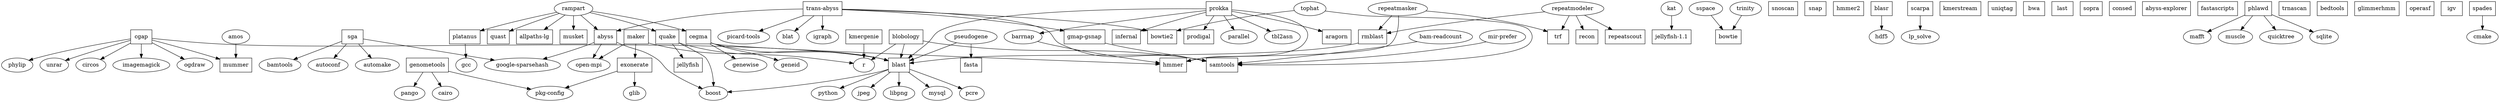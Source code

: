 digraph bioinformatics {
  "mummer"                [shape="box",label="mummer"]
  "samtools"              [shape="box",label="samtools"]
  "hmmer"                 [shape="box",label="hmmer"]
  "blast"                 [shape="box",label="blast"]
  "jellyfish-1.1"         [shape="box",label="jellyfish-1.1"]
  "exonerate"             [shape="box",label="exonerate"]
  "aragorn"               [shape="box",label="aragorn"]
  "infernal"              [shape="box",label="infernal"]
  "prodigal"              [shape="box",label="prodigal"]
  "fasta"                 [shape="box",label="fasta"]
  "jellyfish"             [shape="box",label="jellyfish"]
  "abyss"                 [shape="box",label="abyss"]
  "allpaths-lg"           [shape="box",label="allpaths-lg"]
  "cegma"                 [shape="box",label="cegma"]
  "musket"                [shape="box",label="musket"]
  "platanus"              [shape="box",label="platanus"]
  "quake"                 [shape="box",label="quake"]
  "quast"                 [shape="box",label="quast"]
  "rmblast"               [shape="box",label="rmblast"]
  "trf"                   [shape="box",label="trf"]
  "recon"                 [shape="box",label="recon"]
  "repeatscout"           [shape="box",label="repeatscout"]
  "bowtie"                [shape="box",label="bowtie"]
  "bowtie2"               [shape="box",label="bowtie2"]
  "gmap-gsnap"            [shape="box",label="gmap-gsnap"]
    "snoscan"                 [shape="box",label="snoscan"]
    "snap"                    [shape="box",label="snap"]
    "blobology"               [shape="box",label="blobology"]
    "hmmer2"                  [shape="box",label="hmmer2"]
    "prokka"                  [shape="box",label="prokka"]
    "blasr"                   [shape="box",label="blasr"]
    "scarpa"                  [shape="box",label="scarpa"]
    "kmerstream"              [shape="box",label="kmerstream"]
    "sga"                     [shape="box",label="sga"]
    "uniqtag"                 [shape="box",label="uniqtag"]
    "bwa"                     [shape="box",label="bwa"]
    "last"                    [shape="box",label="last"]
    "sopra"                   [shape="box",label="sopra"]
    "consed"                  [shape="box",label="consed"]
    "maker"                   [shape="box",label="maker"]
    "genometools"             [shape="box",label="genometools"]
    "abyss-explorer"          [shape="box",label="abyss-explorer"]
    "trans-abyss"             [shape="box",label="trans-abyss"]
    "cgap"                    [shape="box",label="cgap"]
    "fastascripts"            [shape="box",label="fastascripts"]
    "phlawd"                  [shape="box",label="phlawd"]
    "trnascan"                [shape="box",label="trnascan"]
    "bedtools"                [shape="box",label="bedtools"]
    "glimmerhmm"              [shape="box",label="glimmerhmm"]
    "operasf"                 [shape="box",label="operasf"]
    "igv"                     [shape="box",label="igv"]
    "spades"                  [shape="box",label="spades"]
    "kmergenie"               [shape="box",label="kmergenie"]
  "abyss" -> "boost" 
  "abyss" -> "google-sparsehash" 
  "abyss" -> "open-mpi" 
  "amos" -> "mummer" 
  "bam-readcount" -> "samtools" 
  "barrnap" -> "hmmer" 
  "blasr" -> "hdf5" 
  "blast" -> "boost" 
  "blast" -> "jpeg" 
  "blast" -> "libpng" 
  "blast" -> "mysql" 
  "blast" -> "pcre" 
  "blast" -> "python" 
  "blobology" -> "blast" 
  "blobology" -> "r" 
  "blobology" -> "samtools" 
  "cegma" -> "blast" 
  "cegma" -> "geneid" 
  "cegma" -> "genewise" 
  "cegma" -> "hmmer" 
  "cgap" -> "blast" 
  "cgap" -> "circos" 
  "cgap" -> "imagemagick" 
  "cgap" -> "mummer" 
  "cgap" -> "ogdraw" 
  "cgap" -> "phylip" 
  "cgap" -> "unrar" 
  "exonerate" -> "glib" 
  "exonerate" -> "pkg-config" 
  "genometools" -> "cairo" 
  "genometools" -> "pango" 
  "genometools" -> "pkg-config" 
  "gmap-gsnap" -> "samtools" 
  "kat" -> "jellyfish-1.1" 
  "kmergenie" -> "r" 
  "maker" -> "blast" 
  "maker" -> "exonerate" 
  "maker" -> "open-mpi" 
  "mir-prefer" -> "samtools" 
  "phlawd" -> "mafft" 
  "phlawd" -> "muscle" 
  "phlawd" -> "quicktree" 
  "phlawd" -> "sqlite" 
  "platanus" -> "gcc" 
  "prokka" -> "aragorn" 
  "prokka" -> "barrnap" 
  "prokka" -> "blast" 
  "prokka" -> "hmmer" 
  "prokka" -> "infernal" 
  "prokka" -> "parallel" 
  "prokka" -> "prodigal" 
  "prokka" -> "tbl2asn" 
  "pseudogene" -> "blast" 
  "pseudogene" -> "fasta" 
  "quake" -> "boost" 
  "quake" -> "jellyfish" 
  "quake" -> "r" 
  "rampart" -> "abyss" 
  "rampart" -> "allpaths-lg" 
  "rampart" -> "cegma" 
  "rampart" -> "musket" 
  "rampart" -> "platanus" 
  "rampart" -> "quake" 
  "rampart" -> "quast" 
  "repeatmasker" -> "hmmer" 
  "repeatmasker" -> "rmblast" 
  "repeatmasker" -> "trf" 
  "repeatmodeler" -> "recon" 
  "repeatmodeler" -> "repeatscout" 
  "repeatmodeler" -> "rmblast" 
  "repeatmodeler" -> "trf" 
  "rmblast" -> "blast" 
  "scarpa" -> "lp_solve" 
  "sga" -> "autoconf" 
  "sga" -> "automake" 
  "sga" -> "bamtools" 
  "sga" -> "google-sparsehash" 
  "spades" -> "cmake" 
  "sspace" -> "bowtie" 
  "tophat" -> "bowtie2" 
  "tophat" -> "samtools" 
  "trans-abyss" -> "abyss" 
  "trans-abyss" -> "blat" 
  "trans-abyss" -> "bowtie2" 
  "trans-abyss" -> "gmap-gsnap" 
  "trans-abyss" -> "igraph" 
  "trans-abyss" -> "picard-tools" 
  "trans-abyss" -> "samtools" 
  "trinity" -> "bowtie" 
}
